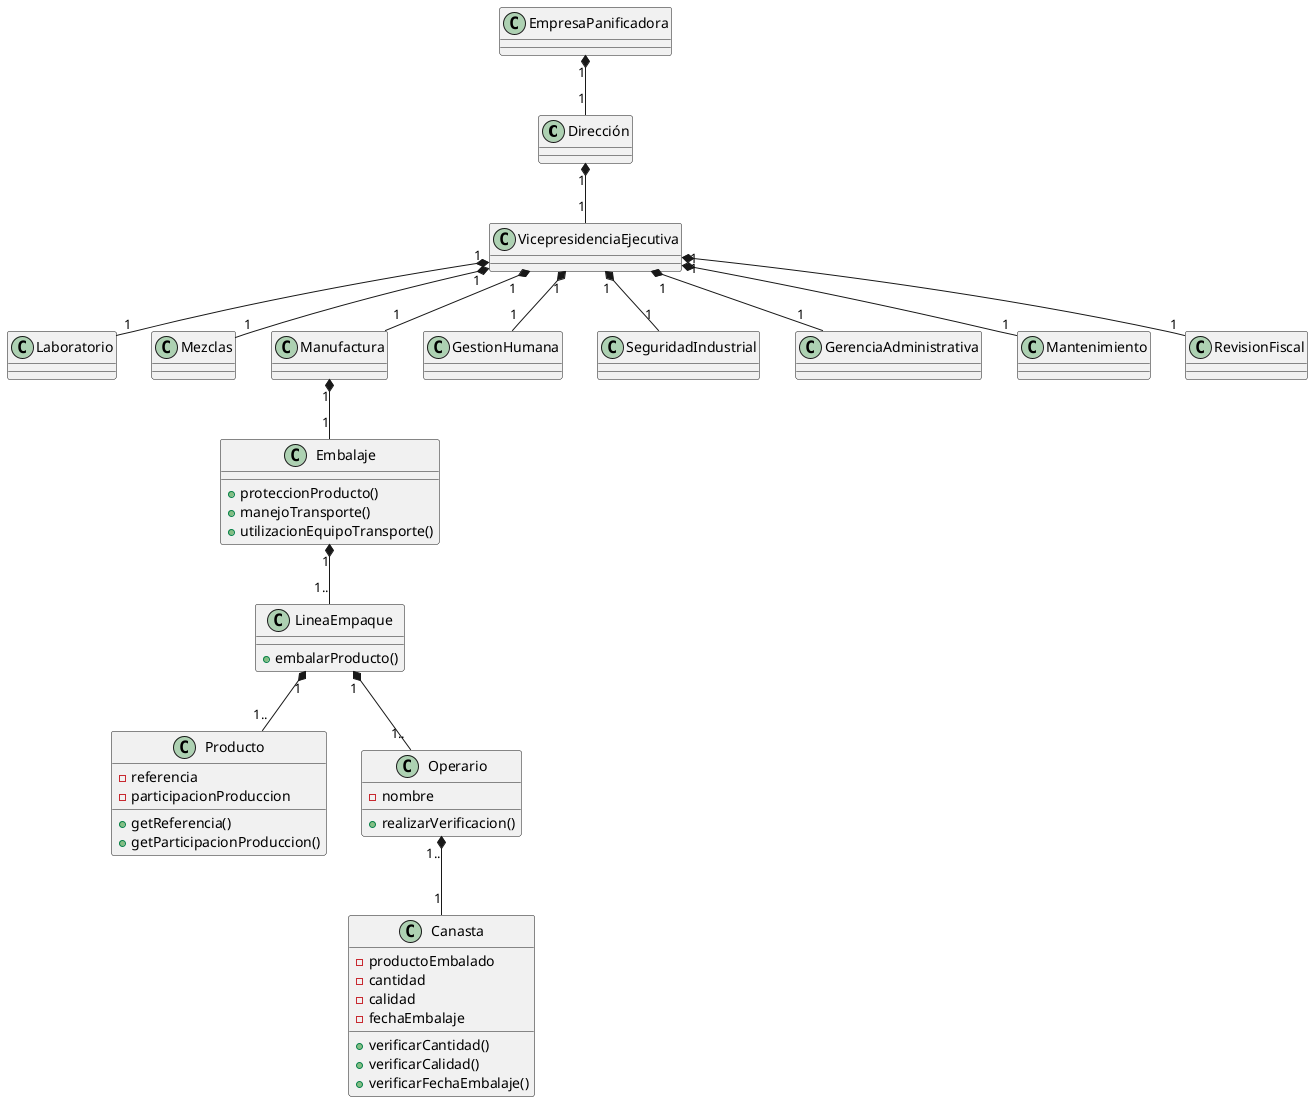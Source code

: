 @startuml EmpresaPanificadora
class Dirección{}
class EmpresaPanificadora{}
class VicepresidenciaEjecutiva{}
class Laboratorio {}
class Mezclas{}
class Manufactura {}
class GestionHumana {}
class SeguridadIndustrial{}
class GerenciaAdministrativa{}
class Mantenimiento {}
class RevisionFiscal {}
class Embalaje {
  +proteccionProducto()
  +manejoTransporte()
  +utilizacionEquipoTransporte()
}

class LineaEmpaque {
  +embalarProducto()
}

class Producto {
  -referencia
  -participacionProduccion
  +getReferencia()
  +getParticipacionProduccion()
}

class Operario {
  -nombre
  +realizarVerificacion()
}

class Canasta {
  -productoEmbalado
  -cantidad
  -calidad
  -fechaEmbalaje
  +verificarCantidad()
  +verificarCalidad()
  +verificarFechaEmbalaje()
}

EmpresaPanificadora "1" *-- "1" Dirección 
Dirección "1" *-- "1" VicepresidenciaEjecutiva
VicepresidenciaEjecutiva "1" *-- "1" Laboratorio
VicepresidenciaEjecutiva "1" *-- "1" Mezclas
VicepresidenciaEjecutiva "1" *-- "1" Manufactura 
VicepresidenciaEjecutiva "1" *-- "1" GerenciaAdministrativa 
VicepresidenciaEjecutiva "1" *-- "1" Mantenimiento
VicepresidenciaEjecutiva "1" *-- "1" RevisionFiscal
VicepresidenciaEjecutiva "1" *-- "1" GestionHumana
VicepresidenciaEjecutiva "1" *-- "1" SeguridadIndustrial
Manufactura "1" *-- "1" Embalaje
Embalaje "1" *-- "1.." LineaEmpaque
LineaEmpaque "1" *-- "1.."  Producto
LineaEmpaque "1" *-- "1.." Operario
Operario "1.." *-- "1" Canasta
@enduml